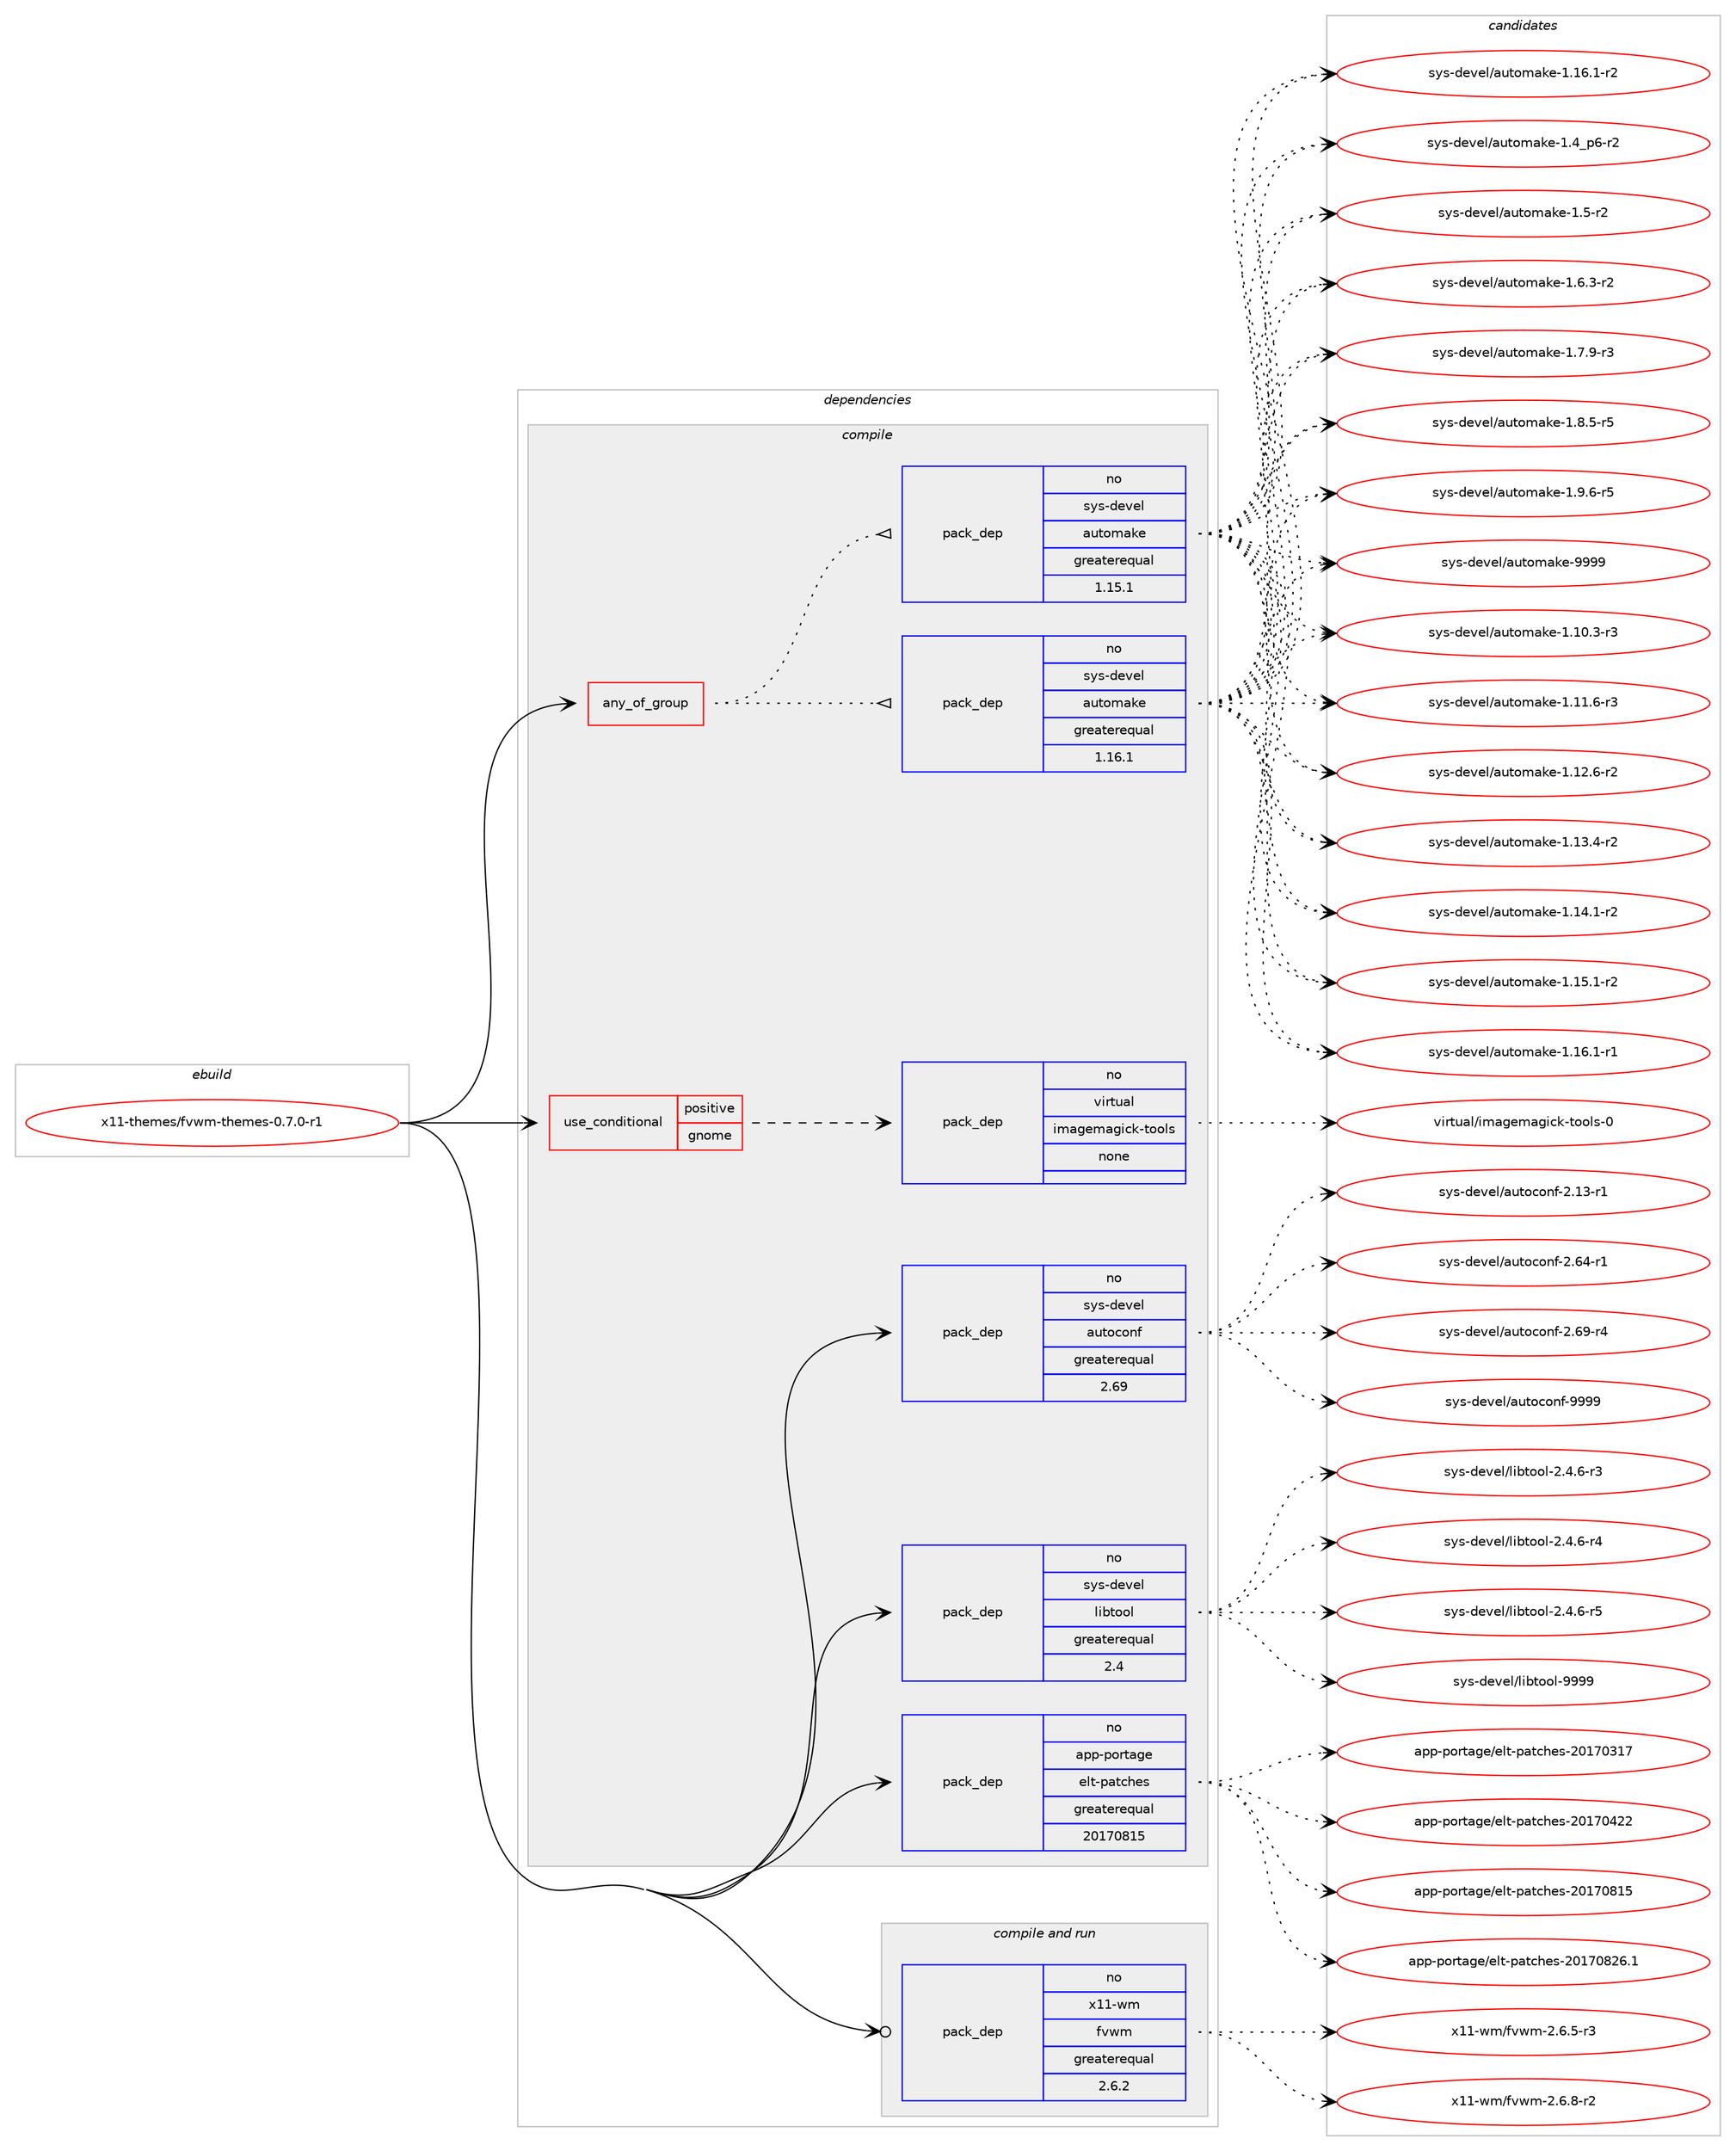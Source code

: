 digraph prolog {

# *************
# Graph options
# *************

newrank=true;
concentrate=true;
compound=true;
graph [rankdir=LR,fontname=Helvetica,fontsize=10,ranksep=1.5];#, ranksep=2.5, nodesep=0.2];
edge  [arrowhead=vee];
node  [fontname=Helvetica,fontsize=10];

# **********
# The ebuild
# **********

subgraph cluster_leftcol {
color=gray;
rank=same;
label=<<i>ebuild</i>>;
id [label="x11-themes/fvwm-themes-0.7.0-r1", color=red, width=4, href="../x11-themes/fvwm-themes-0.7.0-r1.svg"];
}

# ****************
# The dependencies
# ****************

subgraph cluster_midcol {
color=gray;
label=<<i>dependencies</i>>;
subgraph cluster_compile {
fillcolor="#eeeeee";
style=filled;
label=<<i>compile</i>>;
subgraph any16198 {
dependency924647 [label=<<TABLE BORDER="0" CELLBORDER="1" CELLSPACING="0" CELLPADDING="4"><TR><TD CELLPADDING="10">any_of_group</TD></TR></TABLE>>, shape=none, color=red];subgraph pack687436 {
dependency924648 [label=<<TABLE BORDER="0" CELLBORDER="1" CELLSPACING="0" CELLPADDING="4" WIDTH="220"><TR><TD ROWSPAN="6" CELLPADDING="30">pack_dep</TD></TR><TR><TD WIDTH="110">no</TD></TR><TR><TD>sys-devel</TD></TR><TR><TD>automake</TD></TR><TR><TD>greaterequal</TD></TR><TR><TD>1.16.1</TD></TR></TABLE>>, shape=none, color=blue];
}
dependency924647:e -> dependency924648:w [weight=20,style="dotted",arrowhead="oinv"];
subgraph pack687437 {
dependency924649 [label=<<TABLE BORDER="0" CELLBORDER="1" CELLSPACING="0" CELLPADDING="4" WIDTH="220"><TR><TD ROWSPAN="6" CELLPADDING="30">pack_dep</TD></TR><TR><TD WIDTH="110">no</TD></TR><TR><TD>sys-devel</TD></TR><TR><TD>automake</TD></TR><TR><TD>greaterequal</TD></TR><TR><TD>1.15.1</TD></TR></TABLE>>, shape=none, color=blue];
}
dependency924647:e -> dependency924649:w [weight=20,style="dotted",arrowhead="oinv"];
}
id:e -> dependency924647:w [weight=20,style="solid",arrowhead="vee"];
subgraph cond220417 {
dependency924650 [label=<<TABLE BORDER="0" CELLBORDER="1" CELLSPACING="0" CELLPADDING="4"><TR><TD ROWSPAN="3" CELLPADDING="10">use_conditional</TD></TR><TR><TD>positive</TD></TR><TR><TD>gnome</TD></TR></TABLE>>, shape=none, color=red];
subgraph pack687438 {
dependency924651 [label=<<TABLE BORDER="0" CELLBORDER="1" CELLSPACING="0" CELLPADDING="4" WIDTH="220"><TR><TD ROWSPAN="6" CELLPADDING="30">pack_dep</TD></TR><TR><TD WIDTH="110">no</TD></TR><TR><TD>virtual</TD></TR><TR><TD>imagemagick-tools</TD></TR><TR><TD>none</TD></TR><TR><TD></TD></TR></TABLE>>, shape=none, color=blue];
}
dependency924650:e -> dependency924651:w [weight=20,style="dashed",arrowhead="vee"];
}
id:e -> dependency924650:w [weight=20,style="solid",arrowhead="vee"];
subgraph pack687439 {
dependency924652 [label=<<TABLE BORDER="0" CELLBORDER="1" CELLSPACING="0" CELLPADDING="4" WIDTH="220"><TR><TD ROWSPAN="6" CELLPADDING="30">pack_dep</TD></TR><TR><TD WIDTH="110">no</TD></TR><TR><TD>app-portage</TD></TR><TR><TD>elt-patches</TD></TR><TR><TD>greaterequal</TD></TR><TR><TD>20170815</TD></TR></TABLE>>, shape=none, color=blue];
}
id:e -> dependency924652:w [weight=20,style="solid",arrowhead="vee"];
subgraph pack687440 {
dependency924653 [label=<<TABLE BORDER="0" CELLBORDER="1" CELLSPACING="0" CELLPADDING="4" WIDTH="220"><TR><TD ROWSPAN="6" CELLPADDING="30">pack_dep</TD></TR><TR><TD WIDTH="110">no</TD></TR><TR><TD>sys-devel</TD></TR><TR><TD>autoconf</TD></TR><TR><TD>greaterequal</TD></TR><TR><TD>2.69</TD></TR></TABLE>>, shape=none, color=blue];
}
id:e -> dependency924653:w [weight=20,style="solid",arrowhead="vee"];
subgraph pack687441 {
dependency924654 [label=<<TABLE BORDER="0" CELLBORDER="1" CELLSPACING="0" CELLPADDING="4" WIDTH="220"><TR><TD ROWSPAN="6" CELLPADDING="30">pack_dep</TD></TR><TR><TD WIDTH="110">no</TD></TR><TR><TD>sys-devel</TD></TR><TR><TD>libtool</TD></TR><TR><TD>greaterequal</TD></TR><TR><TD>2.4</TD></TR></TABLE>>, shape=none, color=blue];
}
id:e -> dependency924654:w [weight=20,style="solid",arrowhead="vee"];
}
subgraph cluster_compileandrun {
fillcolor="#eeeeee";
style=filled;
label=<<i>compile and run</i>>;
subgraph pack687442 {
dependency924655 [label=<<TABLE BORDER="0" CELLBORDER="1" CELLSPACING="0" CELLPADDING="4" WIDTH="220"><TR><TD ROWSPAN="6" CELLPADDING="30">pack_dep</TD></TR><TR><TD WIDTH="110">no</TD></TR><TR><TD>x11-wm</TD></TR><TR><TD>fvwm</TD></TR><TR><TD>greaterequal</TD></TR><TR><TD>2.6.2</TD></TR></TABLE>>, shape=none, color=blue];
}
id:e -> dependency924655:w [weight=20,style="solid",arrowhead="odotvee"];
}
subgraph cluster_run {
fillcolor="#eeeeee";
style=filled;
label=<<i>run</i>>;
}
}

# **************
# The candidates
# **************

subgraph cluster_choices {
rank=same;
color=gray;
label=<<i>candidates</i>>;

subgraph choice687436 {
color=black;
nodesep=1;
choice11512111545100101118101108479711711611110997107101454946494846514511451 [label="sys-devel/automake-1.10.3-r3", color=red, width=4,href="../sys-devel/automake-1.10.3-r3.svg"];
choice11512111545100101118101108479711711611110997107101454946494946544511451 [label="sys-devel/automake-1.11.6-r3", color=red, width=4,href="../sys-devel/automake-1.11.6-r3.svg"];
choice11512111545100101118101108479711711611110997107101454946495046544511450 [label="sys-devel/automake-1.12.6-r2", color=red, width=4,href="../sys-devel/automake-1.12.6-r2.svg"];
choice11512111545100101118101108479711711611110997107101454946495146524511450 [label="sys-devel/automake-1.13.4-r2", color=red, width=4,href="../sys-devel/automake-1.13.4-r2.svg"];
choice11512111545100101118101108479711711611110997107101454946495246494511450 [label="sys-devel/automake-1.14.1-r2", color=red, width=4,href="../sys-devel/automake-1.14.1-r2.svg"];
choice11512111545100101118101108479711711611110997107101454946495346494511450 [label="sys-devel/automake-1.15.1-r2", color=red, width=4,href="../sys-devel/automake-1.15.1-r2.svg"];
choice11512111545100101118101108479711711611110997107101454946495446494511449 [label="sys-devel/automake-1.16.1-r1", color=red, width=4,href="../sys-devel/automake-1.16.1-r1.svg"];
choice11512111545100101118101108479711711611110997107101454946495446494511450 [label="sys-devel/automake-1.16.1-r2", color=red, width=4,href="../sys-devel/automake-1.16.1-r2.svg"];
choice115121115451001011181011084797117116111109971071014549465295112544511450 [label="sys-devel/automake-1.4_p6-r2", color=red, width=4,href="../sys-devel/automake-1.4_p6-r2.svg"];
choice11512111545100101118101108479711711611110997107101454946534511450 [label="sys-devel/automake-1.5-r2", color=red, width=4,href="../sys-devel/automake-1.5-r2.svg"];
choice115121115451001011181011084797117116111109971071014549465446514511450 [label="sys-devel/automake-1.6.3-r2", color=red, width=4,href="../sys-devel/automake-1.6.3-r2.svg"];
choice115121115451001011181011084797117116111109971071014549465546574511451 [label="sys-devel/automake-1.7.9-r3", color=red, width=4,href="../sys-devel/automake-1.7.9-r3.svg"];
choice115121115451001011181011084797117116111109971071014549465646534511453 [label="sys-devel/automake-1.8.5-r5", color=red, width=4,href="../sys-devel/automake-1.8.5-r5.svg"];
choice115121115451001011181011084797117116111109971071014549465746544511453 [label="sys-devel/automake-1.9.6-r5", color=red, width=4,href="../sys-devel/automake-1.9.6-r5.svg"];
choice115121115451001011181011084797117116111109971071014557575757 [label="sys-devel/automake-9999", color=red, width=4,href="../sys-devel/automake-9999.svg"];
dependency924648:e -> choice11512111545100101118101108479711711611110997107101454946494846514511451:w [style=dotted,weight="100"];
dependency924648:e -> choice11512111545100101118101108479711711611110997107101454946494946544511451:w [style=dotted,weight="100"];
dependency924648:e -> choice11512111545100101118101108479711711611110997107101454946495046544511450:w [style=dotted,weight="100"];
dependency924648:e -> choice11512111545100101118101108479711711611110997107101454946495146524511450:w [style=dotted,weight="100"];
dependency924648:e -> choice11512111545100101118101108479711711611110997107101454946495246494511450:w [style=dotted,weight="100"];
dependency924648:e -> choice11512111545100101118101108479711711611110997107101454946495346494511450:w [style=dotted,weight="100"];
dependency924648:e -> choice11512111545100101118101108479711711611110997107101454946495446494511449:w [style=dotted,weight="100"];
dependency924648:e -> choice11512111545100101118101108479711711611110997107101454946495446494511450:w [style=dotted,weight="100"];
dependency924648:e -> choice115121115451001011181011084797117116111109971071014549465295112544511450:w [style=dotted,weight="100"];
dependency924648:e -> choice11512111545100101118101108479711711611110997107101454946534511450:w [style=dotted,weight="100"];
dependency924648:e -> choice115121115451001011181011084797117116111109971071014549465446514511450:w [style=dotted,weight="100"];
dependency924648:e -> choice115121115451001011181011084797117116111109971071014549465546574511451:w [style=dotted,weight="100"];
dependency924648:e -> choice115121115451001011181011084797117116111109971071014549465646534511453:w [style=dotted,weight="100"];
dependency924648:e -> choice115121115451001011181011084797117116111109971071014549465746544511453:w [style=dotted,weight="100"];
dependency924648:e -> choice115121115451001011181011084797117116111109971071014557575757:w [style=dotted,weight="100"];
}
subgraph choice687437 {
color=black;
nodesep=1;
choice11512111545100101118101108479711711611110997107101454946494846514511451 [label="sys-devel/automake-1.10.3-r3", color=red, width=4,href="../sys-devel/automake-1.10.3-r3.svg"];
choice11512111545100101118101108479711711611110997107101454946494946544511451 [label="sys-devel/automake-1.11.6-r3", color=red, width=4,href="../sys-devel/automake-1.11.6-r3.svg"];
choice11512111545100101118101108479711711611110997107101454946495046544511450 [label="sys-devel/automake-1.12.6-r2", color=red, width=4,href="../sys-devel/automake-1.12.6-r2.svg"];
choice11512111545100101118101108479711711611110997107101454946495146524511450 [label="sys-devel/automake-1.13.4-r2", color=red, width=4,href="../sys-devel/automake-1.13.4-r2.svg"];
choice11512111545100101118101108479711711611110997107101454946495246494511450 [label="sys-devel/automake-1.14.1-r2", color=red, width=4,href="../sys-devel/automake-1.14.1-r2.svg"];
choice11512111545100101118101108479711711611110997107101454946495346494511450 [label="sys-devel/automake-1.15.1-r2", color=red, width=4,href="../sys-devel/automake-1.15.1-r2.svg"];
choice11512111545100101118101108479711711611110997107101454946495446494511449 [label="sys-devel/automake-1.16.1-r1", color=red, width=4,href="../sys-devel/automake-1.16.1-r1.svg"];
choice11512111545100101118101108479711711611110997107101454946495446494511450 [label="sys-devel/automake-1.16.1-r2", color=red, width=4,href="../sys-devel/automake-1.16.1-r2.svg"];
choice115121115451001011181011084797117116111109971071014549465295112544511450 [label="sys-devel/automake-1.4_p6-r2", color=red, width=4,href="../sys-devel/automake-1.4_p6-r2.svg"];
choice11512111545100101118101108479711711611110997107101454946534511450 [label="sys-devel/automake-1.5-r2", color=red, width=4,href="../sys-devel/automake-1.5-r2.svg"];
choice115121115451001011181011084797117116111109971071014549465446514511450 [label="sys-devel/automake-1.6.3-r2", color=red, width=4,href="../sys-devel/automake-1.6.3-r2.svg"];
choice115121115451001011181011084797117116111109971071014549465546574511451 [label="sys-devel/automake-1.7.9-r3", color=red, width=4,href="../sys-devel/automake-1.7.9-r3.svg"];
choice115121115451001011181011084797117116111109971071014549465646534511453 [label="sys-devel/automake-1.8.5-r5", color=red, width=4,href="../sys-devel/automake-1.8.5-r5.svg"];
choice115121115451001011181011084797117116111109971071014549465746544511453 [label="sys-devel/automake-1.9.6-r5", color=red, width=4,href="../sys-devel/automake-1.9.6-r5.svg"];
choice115121115451001011181011084797117116111109971071014557575757 [label="sys-devel/automake-9999", color=red, width=4,href="../sys-devel/automake-9999.svg"];
dependency924649:e -> choice11512111545100101118101108479711711611110997107101454946494846514511451:w [style=dotted,weight="100"];
dependency924649:e -> choice11512111545100101118101108479711711611110997107101454946494946544511451:w [style=dotted,weight="100"];
dependency924649:e -> choice11512111545100101118101108479711711611110997107101454946495046544511450:w [style=dotted,weight="100"];
dependency924649:e -> choice11512111545100101118101108479711711611110997107101454946495146524511450:w [style=dotted,weight="100"];
dependency924649:e -> choice11512111545100101118101108479711711611110997107101454946495246494511450:w [style=dotted,weight="100"];
dependency924649:e -> choice11512111545100101118101108479711711611110997107101454946495346494511450:w [style=dotted,weight="100"];
dependency924649:e -> choice11512111545100101118101108479711711611110997107101454946495446494511449:w [style=dotted,weight="100"];
dependency924649:e -> choice11512111545100101118101108479711711611110997107101454946495446494511450:w [style=dotted,weight="100"];
dependency924649:e -> choice115121115451001011181011084797117116111109971071014549465295112544511450:w [style=dotted,weight="100"];
dependency924649:e -> choice11512111545100101118101108479711711611110997107101454946534511450:w [style=dotted,weight="100"];
dependency924649:e -> choice115121115451001011181011084797117116111109971071014549465446514511450:w [style=dotted,weight="100"];
dependency924649:e -> choice115121115451001011181011084797117116111109971071014549465546574511451:w [style=dotted,weight="100"];
dependency924649:e -> choice115121115451001011181011084797117116111109971071014549465646534511453:w [style=dotted,weight="100"];
dependency924649:e -> choice115121115451001011181011084797117116111109971071014549465746544511453:w [style=dotted,weight="100"];
dependency924649:e -> choice115121115451001011181011084797117116111109971071014557575757:w [style=dotted,weight="100"];
}
subgraph choice687438 {
color=black;
nodesep=1;
choice1181051141161179710847105109971031011099710310599107451161111111081154548 [label="virtual/imagemagick-tools-0", color=red, width=4,href="../virtual/imagemagick-tools-0.svg"];
dependency924651:e -> choice1181051141161179710847105109971031011099710310599107451161111111081154548:w [style=dotted,weight="100"];
}
subgraph choice687439 {
color=black;
nodesep=1;
choice97112112451121111141169710310147101108116451129711699104101115455048495548514955 [label="app-portage/elt-patches-20170317", color=red, width=4,href="../app-portage/elt-patches-20170317.svg"];
choice97112112451121111141169710310147101108116451129711699104101115455048495548525050 [label="app-portage/elt-patches-20170422", color=red, width=4,href="../app-portage/elt-patches-20170422.svg"];
choice97112112451121111141169710310147101108116451129711699104101115455048495548564953 [label="app-portage/elt-patches-20170815", color=red, width=4,href="../app-portage/elt-patches-20170815.svg"];
choice971121124511211111411697103101471011081164511297116991041011154550484955485650544649 [label="app-portage/elt-patches-20170826.1", color=red, width=4,href="../app-portage/elt-patches-20170826.1.svg"];
dependency924652:e -> choice97112112451121111141169710310147101108116451129711699104101115455048495548514955:w [style=dotted,weight="100"];
dependency924652:e -> choice97112112451121111141169710310147101108116451129711699104101115455048495548525050:w [style=dotted,weight="100"];
dependency924652:e -> choice97112112451121111141169710310147101108116451129711699104101115455048495548564953:w [style=dotted,weight="100"];
dependency924652:e -> choice971121124511211111411697103101471011081164511297116991041011154550484955485650544649:w [style=dotted,weight="100"];
}
subgraph choice687440 {
color=black;
nodesep=1;
choice1151211154510010111810110847971171161119911111010245504649514511449 [label="sys-devel/autoconf-2.13-r1", color=red, width=4,href="../sys-devel/autoconf-2.13-r1.svg"];
choice1151211154510010111810110847971171161119911111010245504654524511449 [label="sys-devel/autoconf-2.64-r1", color=red, width=4,href="../sys-devel/autoconf-2.64-r1.svg"];
choice1151211154510010111810110847971171161119911111010245504654574511452 [label="sys-devel/autoconf-2.69-r4", color=red, width=4,href="../sys-devel/autoconf-2.69-r4.svg"];
choice115121115451001011181011084797117116111991111101024557575757 [label="sys-devel/autoconf-9999", color=red, width=4,href="../sys-devel/autoconf-9999.svg"];
dependency924653:e -> choice1151211154510010111810110847971171161119911111010245504649514511449:w [style=dotted,weight="100"];
dependency924653:e -> choice1151211154510010111810110847971171161119911111010245504654524511449:w [style=dotted,weight="100"];
dependency924653:e -> choice1151211154510010111810110847971171161119911111010245504654574511452:w [style=dotted,weight="100"];
dependency924653:e -> choice115121115451001011181011084797117116111991111101024557575757:w [style=dotted,weight="100"];
}
subgraph choice687441 {
color=black;
nodesep=1;
choice1151211154510010111810110847108105981161111111084550465246544511451 [label="sys-devel/libtool-2.4.6-r3", color=red, width=4,href="../sys-devel/libtool-2.4.6-r3.svg"];
choice1151211154510010111810110847108105981161111111084550465246544511452 [label="sys-devel/libtool-2.4.6-r4", color=red, width=4,href="../sys-devel/libtool-2.4.6-r4.svg"];
choice1151211154510010111810110847108105981161111111084550465246544511453 [label="sys-devel/libtool-2.4.6-r5", color=red, width=4,href="../sys-devel/libtool-2.4.6-r5.svg"];
choice1151211154510010111810110847108105981161111111084557575757 [label="sys-devel/libtool-9999", color=red, width=4,href="../sys-devel/libtool-9999.svg"];
dependency924654:e -> choice1151211154510010111810110847108105981161111111084550465246544511451:w [style=dotted,weight="100"];
dependency924654:e -> choice1151211154510010111810110847108105981161111111084550465246544511452:w [style=dotted,weight="100"];
dependency924654:e -> choice1151211154510010111810110847108105981161111111084550465246544511453:w [style=dotted,weight="100"];
dependency924654:e -> choice1151211154510010111810110847108105981161111111084557575757:w [style=dotted,weight="100"];
}
subgraph choice687442 {
color=black;
nodesep=1;
choice120494945119109471021181191094550465446534511451 [label="x11-wm/fvwm-2.6.5-r3", color=red, width=4,href="../x11-wm/fvwm-2.6.5-r3.svg"];
choice120494945119109471021181191094550465446564511450 [label="x11-wm/fvwm-2.6.8-r2", color=red, width=4,href="../x11-wm/fvwm-2.6.8-r2.svg"];
dependency924655:e -> choice120494945119109471021181191094550465446534511451:w [style=dotted,weight="100"];
dependency924655:e -> choice120494945119109471021181191094550465446564511450:w [style=dotted,weight="100"];
}
}

}
